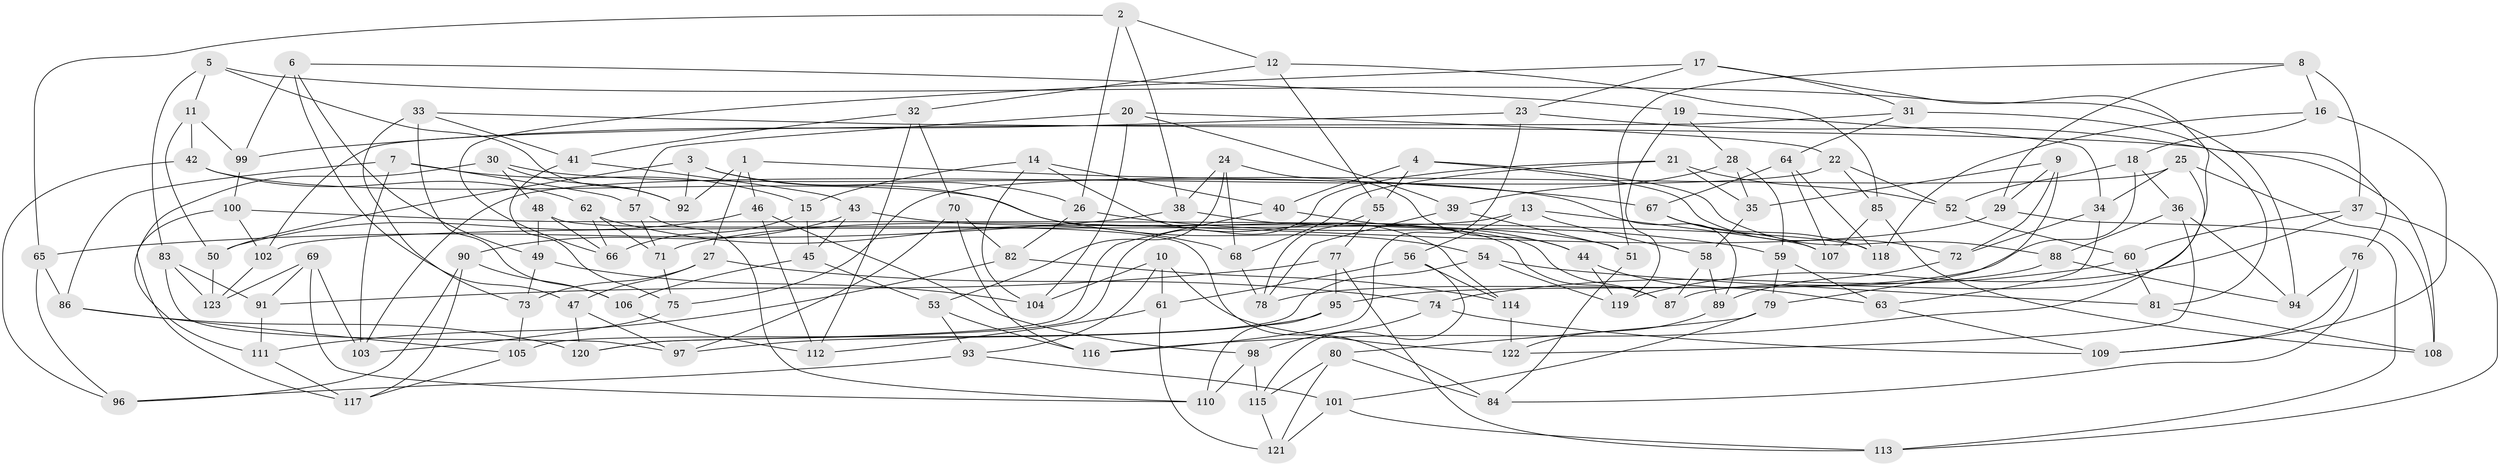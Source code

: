 // Generated by graph-tools (version 1.1) at 2025/16/03/09/25 04:16:40]
// undirected, 123 vertices, 246 edges
graph export_dot {
graph [start="1"]
  node [color=gray90,style=filled];
  1;
  2;
  3;
  4;
  5;
  6;
  7;
  8;
  9;
  10;
  11;
  12;
  13;
  14;
  15;
  16;
  17;
  18;
  19;
  20;
  21;
  22;
  23;
  24;
  25;
  26;
  27;
  28;
  29;
  30;
  31;
  32;
  33;
  34;
  35;
  36;
  37;
  38;
  39;
  40;
  41;
  42;
  43;
  44;
  45;
  46;
  47;
  48;
  49;
  50;
  51;
  52;
  53;
  54;
  55;
  56;
  57;
  58;
  59;
  60;
  61;
  62;
  63;
  64;
  65;
  66;
  67;
  68;
  69;
  70;
  71;
  72;
  73;
  74;
  75;
  76;
  77;
  78;
  79;
  80;
  81;
  82;
  83;
  84;
  85;
  86;
  87;
  88;
  89;
  90;
  91;
  92;
  93;
  94;
  95;
  96;
  97;
  98;
  99;
  100;
  101;
  102;
  103;
  104;
  105;
  106;
  107;
  108;
  109;
  110;
  111;
  112;
  113;
  114;
  115;
  116;
  117;
  118;
  119;
  120;
  121;
  122;
  123;
  1 -- 46;
  1 -- 92;
  1 -- 27;
  1 -- 67;
  2 -- 26;
  2 -- 12;
  2 -- 65;
  2 -- 38;
  3 -- 26;
  3 -- 92;
  3 -- 50;
  3 -- 54;
  4 -- 72;
  4 -- 55;
  4 -- 88;
  4 -- 40;
  5 -- 94;
  5 -- 11;
  5 -- 92;
  5 -- 83;
  6 -- 47;
  6 -- 19;
  6 -- 99;
  6 -- 49;
  7 -- 15;
  7 -- 57;
  7 -- 103;
  7 -- 86;
  8 -- 51;
  8 -- 37;
  8 -- 16;
  8 -- 29;
  9 -- 79;
  9 -- 72;
  9 -- 29;
  9 -- 35;
  10 -- 93;
  10 -- 61;
  10 -- 122;
  10 -- 104;
  11 -- 42;
  11 -- 50;
  11 -- 99;
  12 -- 85;
  12 -- 32;
  12 -- 55;
  13 -- 56;
  13 -- 102;
  13 -- 58;
  13 -- 107;
  14 -- 40;
  14 -- 114;
  14 -- 15;
  14 -- 104;
  15 -- 45;
  15 -- 66;
  16 -- 118;
  16 -- 109;
  16 -- 18;
  17 -- 31;
  17 -- 23;
  17 -- 87;
  17 -- 66;
  18 -- 78;
  18 -- 36;
  18 -- 52;
  19 -- 28;
  19 -- 34;
  19 -- 119;
  20 -- 104;
  20 -- 57;
  20 -- 39;
  20 -- 22;
  21 -- 68;
  21 -- 35;
  21 -- 120;
  21 -- 52;
  22 -- 85;
  22 -- 52;
  22 -- 103;
  23 -- 76;
  23 -- 99;
  23 -- 116;
  24 -- 44;
  24 -- 68;
  24 -- 53;
  24 -- 38;
  25 -- 75;
  25 -- 34;
  25 -- 108;
  25 -- 116;
  26 -- 59;
  26 -- 82;
  27 -- 47;
  27 -- 73;
  27 -- 74;
  28 -- 59;
  28 -- 39;
  28 -- 35;
  29 -- 113;
  29 -- 71;
  30 -- 111;
  30 -- 48;
  30 -- 92;
  30 -- 89;
  31 -- 64;
  31 -- 81;
  31 -- 102;
  32 -- 112;
  32 -- 41;
  32 -- 70;
  33 -- 41;
  33 -- 73;
  33 -- 108;
  33 -- 106;
  34 -- 72;
  34 -- 63;
  35 -- 58;
  36 -- 88;
  36 -- 94;
  36 -- 122;
  37 -- 60;
  37 -- 113;
  37 -- 119;
  38 -- 65;
  38 -- 87;
  39 -- 51;
  39 -- 78;
  40 -- 120;
  40 -- 44;
  41 -- 43;
  41 -- 75;
  42 -- 87;
  42 -- 96;
  42 -- 62;
  43 -- 90;
  43 -- 45;
  43 -- 51;
  44 -- 119;
  44 -- 63;
  45 -- 53;
  45 -- 106;
  46 -- 98;
  46 -- 50;
  46 -- 112;
  47 -- 97;
  47 -- 120;
  48 -- 66;
  48 -- 84;
  48 -- 49;
  49 -- 73;
  49 -- 104;
  50 -- 123;
  51 -- 84;
  52 -- 60;
  53 -- 93;
  53 -- 116;
  54 -- 105;
  54 -- 81;
  54 -- 119;
  55 -- 77;
  55 -- 78;
  56 -- 61;
  56 -- 114;
  56 -- 115;
  57 -- 110;
  57 -- 71;
  58 -- 89;
  58 -- 87;
  59 -- 79;
  59 -- 63;
  60 -- 81;
  60 -- 74;
  61 -- 112;
  61 -- 121;
  62 -- 68;
  62 -- 71;
  62 -- 66;
  63 -- 109;
  64 -- 107;
  64 -- 67;
  64 -- 118;
  65 -- 86;
  65 -- 96;
  67 -- 107;
  67 -- 118;
  68 -- 78;
  69 -- 91;
  69 -- 103;
  69 -- 110;
  69 -- 123;
  70 -- 97;
  70 -- 116;
  70 -- 82;
  71 -- 75;
  72 -- 89;
  73 -- 105;
  74 -- 98;
  74 -- 109;
  75 -- 103;
  76 -- 84;
  76 -- 94;
  76 -- 109;
  77 -- 113;
  77 -- 95;
  77 -- 91;
  79 -- 101;
  79 -- 80;
  80 -- 121;
  80 -- 84;
  80 -- 115;
  81 -- 108;
  82 -- 114;
  82 -- 111;
  83 -- 97;
  83 -- 123;
  83 -- 91;
  85 -- 108;
  85 -- 107;
  86 -- 105;
  86 -- 120;
  88 -- 94;
  88 -- 95;
  89 -- 122;
  90 -- 106;
  90 -- 96;
  90 -- 117;
  91 -- 111;
  93 -- 101;
  93 -- 96;
  95 -- 110;
  95 -- 97;
  98 -- 110;
  98 -- 115;
  99 -- 100;
  100 -- 118;
  100 -- 102;
  100 -- 117;
  101 -- 113;
  101 -- 121;
  102 -- 123;
  105 -- 117;
  106 -- 112;
  111 -- 117;
  114 -- 122;
  115 -- 121;
}
